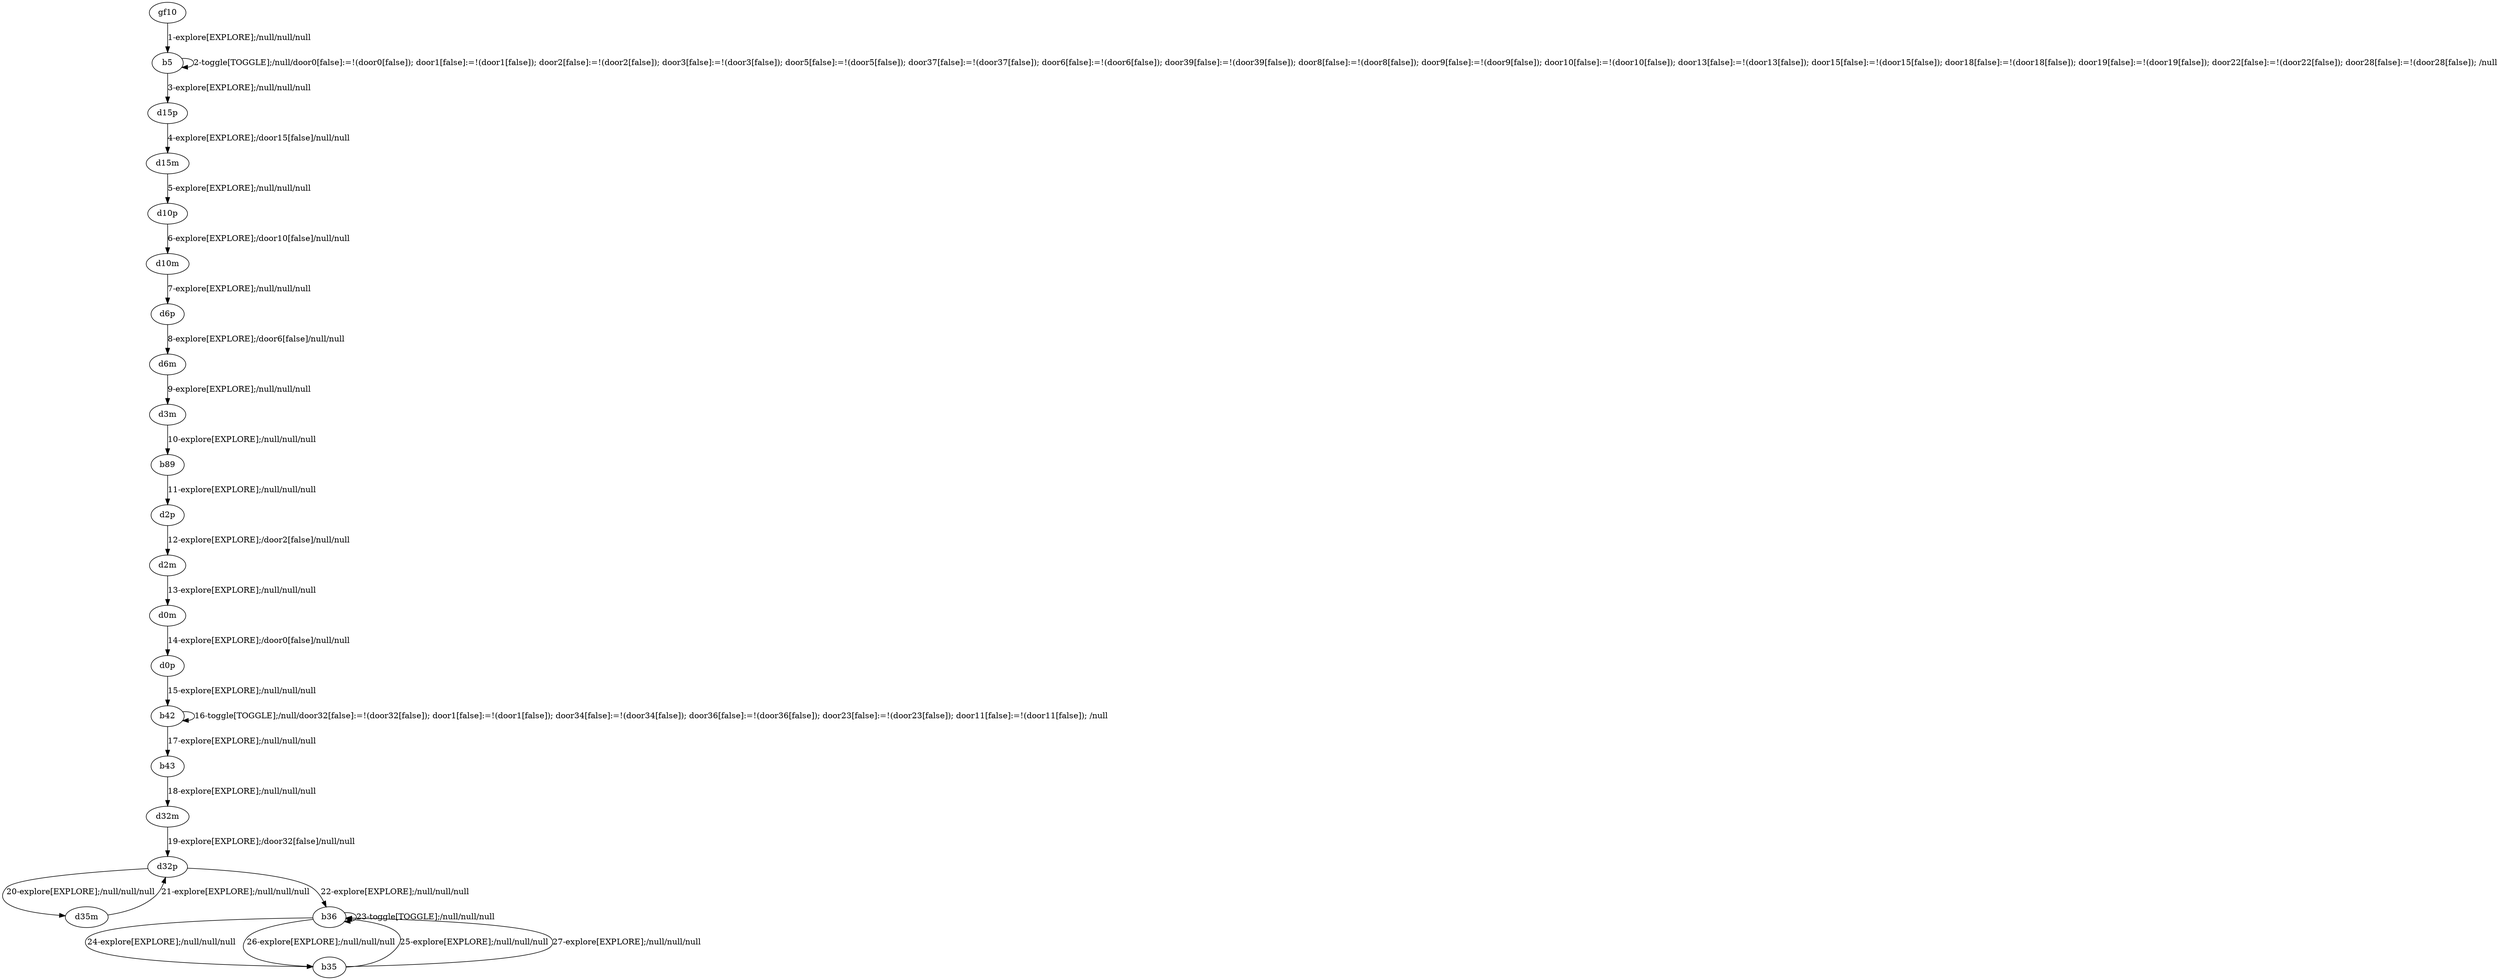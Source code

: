# Total number of goals covered by this test: 5
# b36 --> b36
# d32p --> b36
# b35 --> b36
# d35m --> d32p
# b36 --> b35

digraph g {
"gf10" -> "b5" [label = "1-explore[EXPLORE];/null/null/null"];
"b5" -> "b5" [label = "2-toggle[TOGGLE];/null/door0[false]:=!(door0[false]); door1[false]:=!(door1[false]); door2[false]:=!(door2[false]); door3[false]:=!(door3[false]); door5[false]:=!(door5[false]); door37[false]:=!(door37[false]); door6[false]:=!(door6[false]); door39[false]:=!(door39[false]); door8[false]:=!(door8[false]); door9[false]:=!(door9[false]); door10[false]:=!(door10[false]); door13[false]:=!(door13[false]); door15[false]:=!(door15[false]); door18[false]:=!(door18[false]); door19[false]:=!(door19[false]); door22[false]:=!(door22[false]); door28[false]:=!(door28[false]); /null"];
"b5" -> "d15p" [label = "3-explore[EXPLORE];/null/null/null"];
"d15p" -> "d15m" [label = "4-explore[EXPLORE];/door15[false]/null/null"];
"d15m" -> "d10p" [label = "5-explore[EXPLORE];/null/null/null"];
"d10p" -> "d10m" [label = "6-explore[EXPLORE];/door10[false]/null/null"];
"d10m" -> "d6p" [label = "7-explore[EXPLORE];/null/null/null"];
"d6p" -> "d6m" [label = "8-explore[EXPLORE];/door6[false]/null/null"];
"d6m" -> "d3m" [label = "9-explore[EXPLORE];/null/null/null"];
"d3m" -> "b89" [label = "10-explore[EXPLORE];/null/null/null"];
"b89" -> "d2p" [label = "11-explore[EXPLORE];/null/null/null"];
"d2p" -> "d2m" [label = "12-explore[EXPLORE];/door2[false]/null/null"];
"d2m" -> "d0m" [label = "13-explore[EXPLORE];/null/null/null"];
"d0m" -> "d0p" [label = "14-explore[EXPLORE];/door0[false]/null/null"];
"d0p" -> "b42" [label = "15-explore[EXPLORE];/null/null/null"];
"b42" -> "b42" [label = "16-toggle[TOGGLE];/null/door32[false]:=!(door32[false]); door1[false]:=!(door1[false]); door34[false]:=!(door34[false]); door36[false]:=!(door36[false]); door23[false]:=!(door23[false]); door11[false]:=!(door11[false]); /null"];
"b42" -> "b43" [label = "17-explore[EXPLORE];/null/null/null"];
"b43" -> "d32m" [label = "18-explore[EXPLORE];/null/null/null"];
"d32m" -> "d32p" [label = "19-explore[EXPLORE];/door32[false]/null/null"];
"d32p" -> "d35m" [label = "20-explore[EXPLORE];/null/null/null"];
"d35m" -> "d32p" [label = "21-explore[EXPLORE];/null/null/null"];
"d32p" -> "b36" [label = "22-explore[EXPLORE];/null/null/null"];
"b36" -> "b36" [label = "23-toggle[TOGGLE];/null/null/null"];
"b36" -> "b35" [label = "24-explore[EXPLORE];/null/null/null"];
"b35" -> "b36" [label = "25-explore[EXPLORE];/null/null/null"];
"b36" -> "b35" [label = "26-explore[EXPLORE];/null/null/null"];
"b35" -> "b36" [label = "27-explore[EXPLORE];/null/null/null"];
}